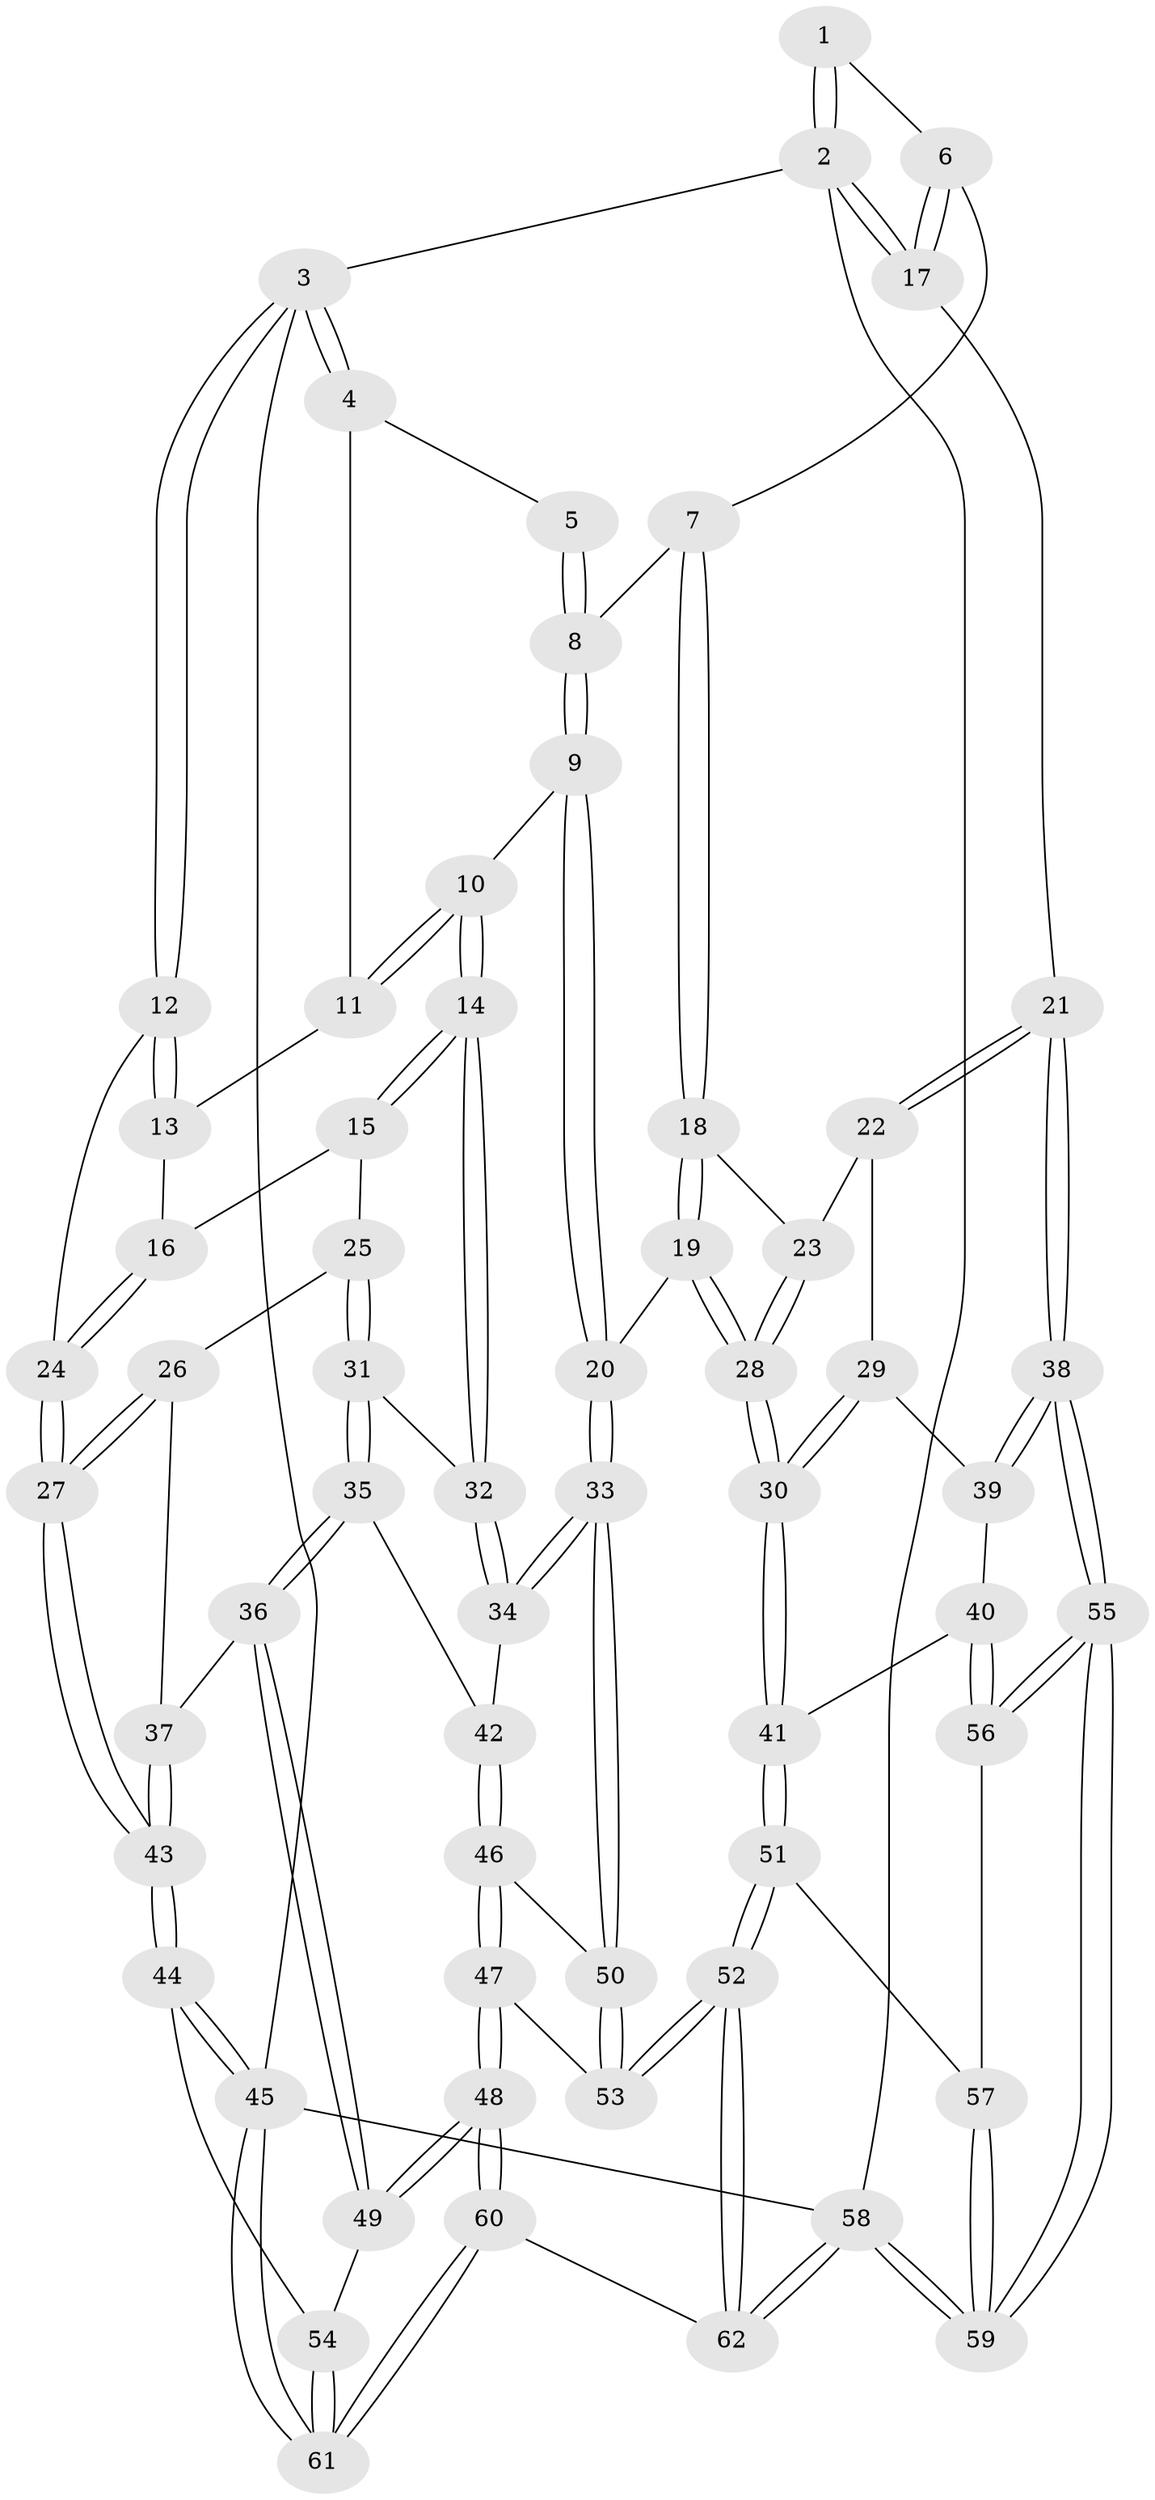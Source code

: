 // coarse degree distribution, {3: 0.10810810810810811, 6: 0.16216216216216217, 4: 0.35135135135135137, 5: 0.3783783783783784}
// Generated by graph-tools (version 1.1) at 2025/24/03/03/25 07:24:38]
// undirected, 62 vertices, 152 edges
graph export_dot {
graph [start="1"]
  node [color=gray90,style=filled];
  1 [pos="+0.7277533733150164+0"];
  2 [pos="+1+0"];
  3 [pos="+0+0"];
  4 [pos="+0.35271596559477825+0"];
  5 [pos="+0.3868949566899318+0"];
  6 [pos="+0.7731767360397862+0.20799145601634506"];
  7 [pos="+0.7694194025476214+0.21208497144738903"];
  8 [pos="+0.6099765259337422+0.1968525944373381"];
  9 [pos="+0.4393869824027675+0.3254139215563183"];
  10 [pos="+0.3821243278623839+0.31862938415360886"];
  11 [pos="+0.32040540687234365+0"];
  12 [pos="+0+0"];
  13 [pos="+0.14547805272086903+0.1181839790371932"];
  14 [pos="+0.38069441587772157+0.3193073044645919"];
  15 [pos="+0.15296486126022027+0.3020837928473738"];
  16 [pos="+0.10811038449092375+0.27721154494739825"];
  17 [pos="+1+0.0644115023125639"];
  18 [pos="+0.7696817642583031+0.2147632886028985"];
  19 [pos="+0.6195563847024791+0.5241634143564805"];
  20 [pos="+0.5736699073624171+0.5171234878386622"];
  21 [pos="+1+0.49695531291285266"];
  22 [pos="+0.8587287392288968+0.37482525786328663"];
  23 [pos="+0.8477631071681814+0.3641403015480522"];
  24 [pos="+0+0.3646315132201836"];
  25 [pos="+0.17316588137290592+0.42664500690756607"];
  26 [pos="+0.12566145654049124+0.481087324598058"];
  27 [pos="+0+0.47781097194555244"];
  28 [pos="+0.6889350532334304+0.578321087830112"];
  29 [pos="+0.8494548766208266+0.4943619190577979"];
  30 [pos="+0.6976774657132775+0.5889387147521166"];
  31 [pos="+0.2243009368759527+0.5122525787859192"];
  32 [pos="+0.3196957050447787+0.49240122263553454"];
  33 [pos="+0.483813641444759+0.5903925048157147"];
  34 [pos="+0.33587780318393595+0.5225353077751054"];
  35 [pos="+0.18001312899277883+0.581598879495286"];
  36 [pos="+0.15007330205711786+0.6028123690414652"];
  37 [pos="+0.14996421865602244+0.6027643587471493"];
  38 [pos="+1+0.6387312777862586"];
  39 [pos="+0.8637457354001948+0.5031475712710448"];
  40 [pos="+0.8359565711978918+0.6410262383013294"];
  41 [pos="+0.6980580169421333+0.5897298163713272"];
  42 [pos="+0.31031264742633685+0.6205625492195348"];
  43 [pos="+0+0.5262453843230468"];
  44 [pos="+0+0.7760179796573667"];
  45 [pos="+0+1"];
  46 [pos="+0.3136855068205563+0.6297607163114073"];
  47 [pos="+0.27910934500601386+0.7632973299458161"];
  48 [pos="+0.25343174080275727+0.7802262495360058"];
  49 [pos="+0.17665473635100137+0.737887104475002"];
  50 [pos="+0.46358836828708555+0.638766604954956"];
  51 [pos="+0.6409952816557679+0.8335882807002062"];
  52 [pos="+0.570736640756455+0.8696719400816693"];
  53 [pos="+0.4581434024748625+0.7425535832746735"];
  54 [pos="+0.08109711310107058+0.7722782132953987"];
  55 [pos="+1+0.6946882832803085"];
  56 [pos="+0.8981401148130048+0.6665942605649255"];
  57 [pos="+0.7113665778193308+0.8502533968927545"];
  58 [pos="+1+1"];
  59 [pos="+1+1"];
  60 [pos="+0.2811842979663307+1"];
  61 [pos="+0.18995389927543638+1"];
  62 [pos="+0.44220732010584435+1"];
  1 -- 2;
  1 -- 2;
  1 -- 6;
  2 -- 3;
  2 -- 17;
  2 -- 17;
  2 -- 58;
  3 -- 4;
  3 -- 4;
  3 -- 12;
  3 -- 12;
  3 -- 45;
  4 -- 5;
  4 -- 11;
  5 -- 8;
  5 -- 8;
  6 -- 7;
  6 -- 17;
  6 -- 17;
  7 -- 8;
  7 -- 18;
  7 -- 18;
  8 -- 9;
  8 -- 9;
  9 -- 10;
  9 -- 20;
  9 -- 20;
  10 -- 11;
  10 -- 11;
  10 -- 14;
  10 -- 14;
  11 -- 13;
  12 -- 13;
  12 -- 13;
  12 -- 24;
  13 -- 16;
  14 -- 15;
  14 -- 15;
  14 -- 32;
  14 -- 32;
  15 -- 16;
  15 -- 25;
  16 -- 24;
  16 -- 24;
  17 -- 21;
  18 -- 19;
  18 -- 19;
  18 -- 23;
  19 -- 20;
  19 -- 28;
  19 -- 28;
  20 -- 33;
  20 -- 33;
  21 -- 22;
  21 -- 22;
  21 -- 38;
  21 -- 38;
  22 -- 23;
  22 -- 29;
  23 -- 28;
  23 -- 28;
  24 -- 27;
  24 -- 27;
  25 -- 26;
  25 -- 31;
  25 -- 31;
  26 -- 27;
  26 -- 27;
  26 -- 37;
  27 -- 43;
  27 -- 43;
  28 -- 30;
  28 -- 30;
  29 -- 30;
  29 -- 30;
  29 -- 39;
  30 -- 41;
  30 -- 41;
  31 -- 32;
  31 -- 35;
  31 -- 35;
  32 -- 34;
  32 -- 34;
  33 -- 34;
  33 -- 34;
  33 -- 50;
  33 -- 50;
  34 -- 42;
  35 -- 36;
  35 -- 36;
  35 -- 42;
  36 -- 37;
  36 -- 49;
  36 -- 49;
  37 -- 43;
  37 -- 43;
  38 -- 39;
  38 -- 39;
  38 -- 55;
  38 -- 55;
  39 -- 40;
  40 -- 41;
  40 -- 56;
  40 -- 56;
  41 -- 51;
  41 -- 51;
  42 -- 46;
  42 -- 46;
  43 -- 44;
  43 -- 44;
  44 -- 45;
  44 -- 45;
  44 -- 54;
  45 -- 61;
  45 -- 61;
  45 -- 58;
  46 -- 47;
  46 -- 47;
  46 -- 50;
  47 -- 48;
  47 -- 48;
  47 -- 53;
  48 -- 49;
  48 -- 49;
  48 -- 60;
  48 -- 60;
  49 -- 54;
  50 -- 53;
  50 -- 53;
  51 -- 52;
  51 -- 52;
  51 -- 57;
  52 -- 53;
  52 -- 53;
  52 -- 62;
  52 -- 62;
  54 -- 61;
  54 -- 61;
  55 -- 56;
  55 -- 56;
  55 -- 59;
  55 -- 59;
  56 -- 57;
  57 -- 59;
  57 -- 59;
  58 -- 59;
  58 -- 59;
  58 -- 62;
  58 -- 62;
  60 -- 61;
  60 -- 61;
  60 -- 62;
}
